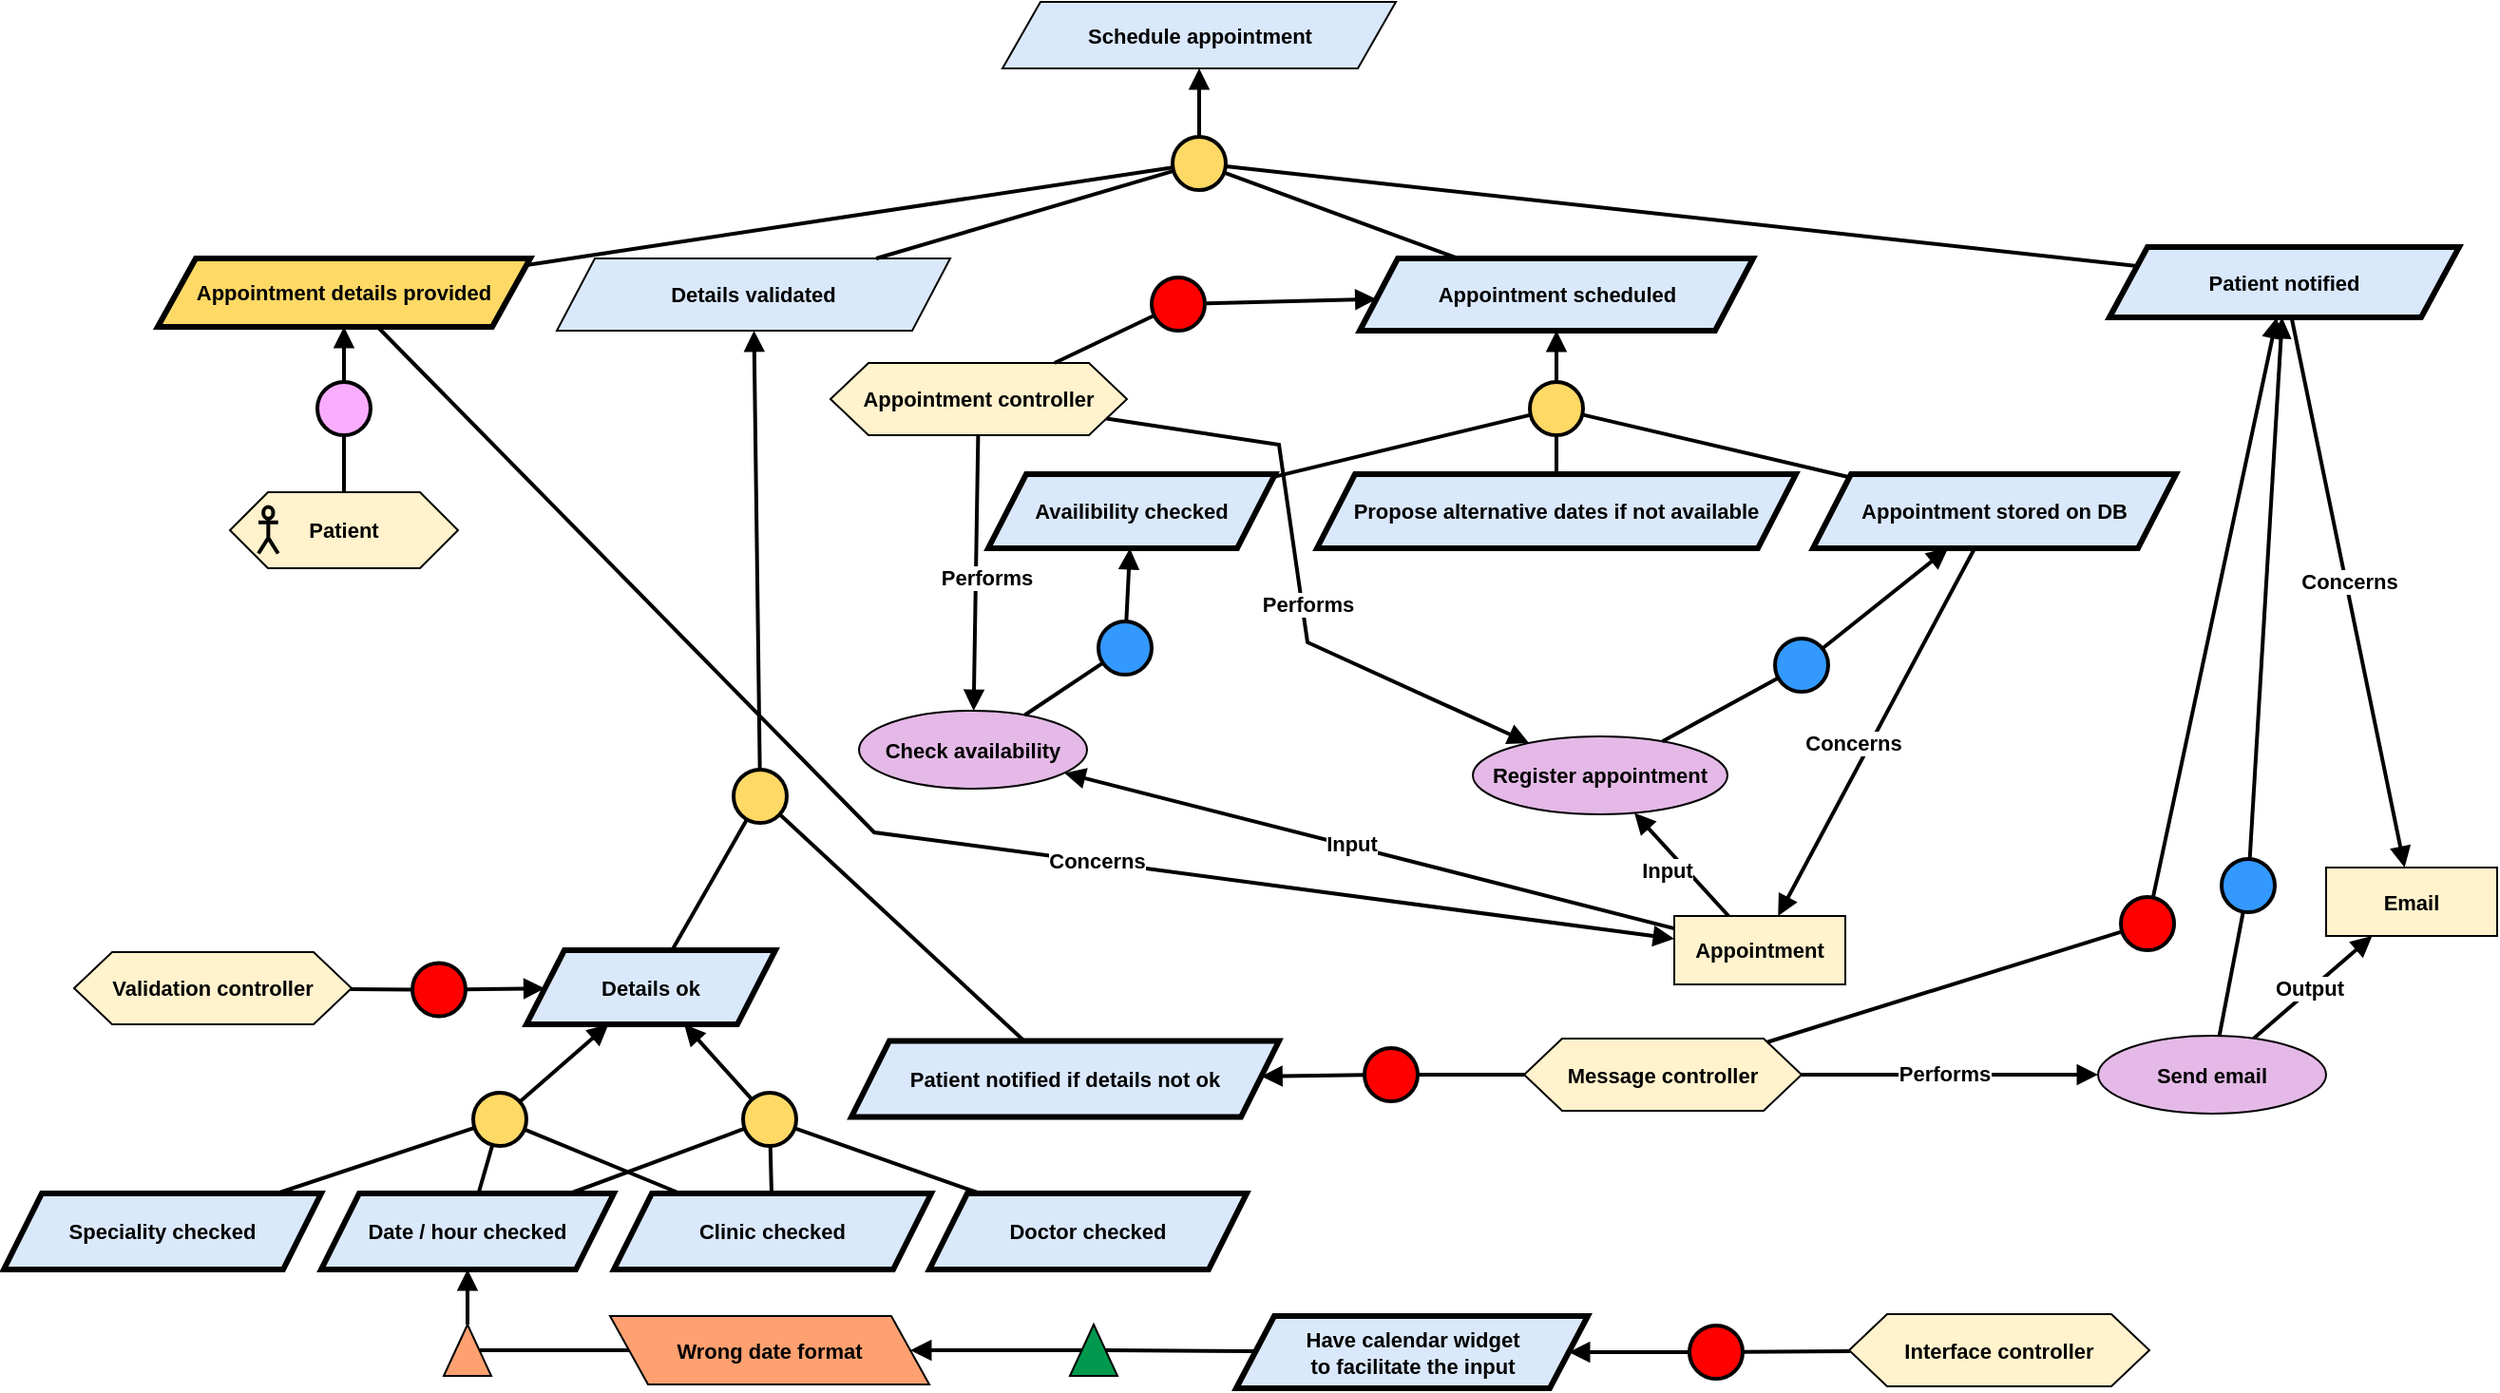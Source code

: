 <mxfile version="24.4.4" type="github">
  <diagram name="Page-1" id="M_wEQLcIumDKBrQ4-JNB">
    <mxGraphModel dx="5843" dy="-326" grid="0" gridSize="10" guides="1" tooltips="1" connect="1" arrows="1" fold="1" page="0" pageScale="1" pageWidth="827" pageHeight="1169" math="0" shadow="0">
      <root>
        <mxCell id="0" />
        <mxCell id="1" parent="0" />
        <mxCell id="sHgMJsrywVrZmcVVEgwD-94" value="Wrong date format" style="shape=parallelogram;perimeter=parallelogramPerimeter;whiteSpace=wrap;html=1;fixedSize=1;fillColor=#FFA070;fontStyle=1;fontFamily=Helvetica;fontSize=11;fontColor=default;labelBackgroundColor=none;flipH=1;flipV=0;" parent="1" vertex="1">
          <mxGeometry x="-3367" y="1936.5" width="168" height="36" as="geometry" />
        </mxCell>
        <mxCell id="sHgMJsrywVrZmcVVEgwD-101" value="&lt;b&gt;Have calendar widget&lt;br&gt;to facilitate the input&lt;/b&gt;" style="shape=parallelogram;perimeter=parallelogramPerimeter;whiteSpace=wrap;html=1;fixedSize=1;fillColor=#dae8fc;strokeColor=#000000;fontFamily=Helvetica;fontSize=11;fontColor=default;labelBackgroundColor=none;strokeWidth=3;" parent="1" vertex="1">
          <mxGeometry x="-3037.5" y="1936.5" width="185" height="38" as="geometry" />
        </mxCell>
        <mxCell id="sHgMJsrywVrZmcVVEgwD-102" value="&lt;div&gt;&lt;b&gt;Interface controller&lt;/b&gt;&lt;/div&gt;" style="shape=hexagon;perimeter=hexagonPerimeter2;whiteSpace=wrap;html=1;fixedSize=1;fillColor=#FFF2CC;fontFamily=Helvetica;fontSize=11;fontColor=default;labelBackgroundColor=none;" parent="1" vertex="1">
          <mxGeometry x="-2715" y="1935.5" width="158" height="38" as="geometry" />
        </mxCell>
        <mxCell id="sHgMJsrywVrZmcVVEgwD-106" value="" style="ellipse;whiteSpace=wrap;html=1;aspect=fixed;fillColor=#FF0000;strokeWidth=2;" parent="1" vertex="1">
          <mxGeometry x="-2799" y="1941.5" width="28" height="28" as="geometry" />
        </mxCell>
        <mxCell id="sHgMJsrywVrZmcVVEgwD-107" value="" style="endArrow=block;html=1;rounded=0;endFill=1;strokeWidth=2;" parent="1" source="sHgMJsrywVrZmcVVEgwD-106" target="sHgMJsrywVrZmcVVEgwD-101" edge="1">
          <mxGeometry width="50" height="50" relative="1" as="geometry">
            <mxPoint x="-2556.005" y="2307.972" as="sourcePoint" />
            <mxPoint x="-2690" y="2236" as="targetPoint" />
          </mxGeometry>
        </mxCell>
        <mxCell id="sHgMJsrywVrZmcVVEgwD-108" value="" style="endArrow=none;html=1;rounded=0;strokeWidth=2;" parent="1" source="sHgMJsrywVrZmcVVEgwD-102" target="sHgMJsrywVrZmcVVEgwD-106" edge="1">
          <mxGeometry width="50" height="50" relative="1" as="geometry">
            <mxPoint x="-2677" y="2385" as="sourcePoint" />
            <mxPoint x="-2532" y="2306" as="targetPoint" />
          </mxGeometry>
        </mxCell>
        <mxCell id="sHgMJsrywVrZmcVVEgwD-112" value="" style="endArrow=block;html=1;rounded=0;endFill=1;strokeWidth=2;" parent="1" source="sHgMJsrywVrZmcVVEgwD-114" target="sHgMJsrywVrZmcVVEgwD-94" edge="1">
          <mxGeometry width="50" height="50" relative="1" as="geometry">
            <mxPoint x="-3065.5" y="2108" as="sourcePoint" />
            <mxPoint x="-3093" y="2053" as="targetPoint" />
          </mxGeometry>
        </mxCell>
        <mxCell id="sHgMJsrywVrZmcVVEgwD-113" value="" style="endArrow=none;html=1;rounded=0;strokeWidth=2;" parent="1" source="sHgMJsrywVrZmcVVEgwD-101" target="sHgMJsrywVrZmcVVEgwD-114" edge="1">
          <mxGeometry width="50" height="50" relative="1" as="geometry">
            <mxPoint x="-3276" y="2160" as="sourcePoint" />
            <mxPoint x="-3163.256" y="2134.998" as="targetPoint" />
          </mxGeometry>
        </mxCell>
        <mxCell id="sHgMJsrywVrZmcVVEgwD-114" value="" style="triangle;whiteSpace=wrap;html=1;rotation=-90;fillColor=#00994D;" parent="1" vertex="1">
          <mxGeometry x="-3126" y="1942" width="27" height="25" as="geometry" />
        </mxCell>
        <mxCell id="sHgMJsrywVrZmcVVEgwD-127" value="&lt;b&gt;Schedule appointment&lt;/b&gt;" style="shape=parallelogram;perimeter=parallelogramPerimeter;whiteSpace=wrap;html=1;fixedSize=1;fillColor=#dae8fc;strokeColor=#000000;fontFamily=Helvetica;fontSize=11;fontColor=default;labelBackgroundColor=none;" parent="1" vertex="1">
          <mxGeometry x="-3160.5" y="1245" width="207" height="35" as="geometry" />
        </mxCell>
        <mxCell id="sHgMJsrywVrZmcVVEgwD-128" value="" style="ellipse;whiteSpace=wrap;html=1;aspect=fixed;fillColor=#FFD966;strokeWidth=2;" parent="1" vertex="1">
          <mxGeometry x="-3071" y="1316" width="28" height="28" as="geometry" />
        </mxCell>
        <mxCell id="sHgMJsrywVrZmcVVEgwD-129" value="" style="endArrow=block;html=1;rounded=0;endFill=1;strokeWidth=2;" parent="1" source="sHgMJsrywVrZmcVVEgwD-128" target="sHgMJsrywVrZmcVVEgwD-127" edge="1">
          <mxGeometry width="50" height="50" relative="1" as="geometry">
            <mxPoint x="-3033.505" y="1424.972" as="sourcePoint" />
            <mxPoint x="-3037.5" y="1380" as="targetPoint" />
          </mxGeometry>
        </mxCell>
        <mxCell id="sHgMJsrywVrZmcVVEgwD-130" value="" style="endArrow=none;html=1;rounded=0;strokeWidth=2;" parent="1" source="sHgMJsrywVrZmcVVEgwD-131" target="sHgMJsrywVrZmcVVEgwD-128" edge="1">
          <mxGeometry width="50" height="50" relative="1" as="geometry">
            <mxPoint x="-3372" y="1420" as="sourcePoint" />
            <mxPoint x="-3253" y="1429" as="targetPoint" />
          </mxGeometry>
        </mxCell>
        <mxCell id="sHgMJsrywVrZmcVVEgwD-131" value="&lt;b&gt;Appointment details provided&lt;/b&gt;" style="shape=parallelogram;perimeter=parallelogramPerimeter;whiteSpace=wrap;html=1;fixedSize=1;fillColor=#FFD966;strokeColor=#000000;strokeWidth=3;fontFamily=Helvetica;fontSize=11;fontColor=default;labelBackgroundColor=none;" parent="1" vertex="1">
          <mxGeometry x="-3605" y="1380" width="196" height="36" as="geometry" />
        </mxCell>
        <mxCell id="sHgMJsrywVrZmcVVEgwD-132" value="&lt;b&gt;Details validated&lt;/b&gt;" style="shape=parallelogram;perimeter=parallelogramPerimeter;whiteSpace=wrap;html=1;fixedSize=1;fillColor=#dae8fc;strokeColor=#000000;fontFamily=Helvetica;fontSize=11;fontColor=default;labelBackgroundColor=none;" parent="1" vertex="1">
          <mxGeometry x="-3395" y="1380" width="207" height="38" as="geometry" />
        </mxCell>
        <mxCell id="sHgMJsrywVrZmcVVEgwD-133" value="" style="ellipse;whiteSpace=wrap;html=1;aspect=fixed;fillColor=#FAADFF;strokeWidth=2;fontFamily=Helvetica;fontSize=11;fontColor=default;labelBackgroundColor=default;" parent="1" vertex="1">
          <mxGeometry x="-3521" y="1445" width="28" height="28" as="geometry" />
        </mxCell>
        <mxCell id="sHgMJsrywVrZmcVVEgwD-134" value="" style="endArrow=block;html=1;rounded=0;endFill=1;strokeWidth=2;strokeColor=default;align=center;verticalAlign=middle;fontFamily=Helvetica;fontSize=11;fontColor=default;labelBackgroundColor=default;" parent="1" source="sHgMJsrywVrZmcVVEgwD-133" target="sHgMJsrywVrZmcVVEgwD-131" edge="1">
          <mxGeometry width="50" height="50" relative="1" as="geometry">
            <mxPoint x="-3520.005" y="1673.972" as="sourcePoint" />
            <mxPoint x="-3524" y="1629" as="targetPoint" />
          </mxGeometry>
        </mxCell>
        <mxCell id="sHgMJsrywVrZmcVVEgwD-135" value="" style="endArrow=none;html=1;rounded=0;strokeWidth=2;strokeColor=default;align=center;verticalAlign=middle;fontFamily=Helvetica;fontSize=11;fontColor=default;labelBackgroundColor=default;" parent="1" source="sHgMJsrywVrZmcVVEgwD-137" target="sHgMJsrywVrZmcVVEgwD-133" edge="1">
          <mxGeometry width="50" height="50" relative="1" as="geometry">
            <mxPoint x="-3521" y="1736" as="sourcePoint" />
            <mxPoint x="-3496" y="1672" as="targetPoint" />
          </mxGeometry>
        </mxCell>
        <mxCell id="sHgMJsrywVrZmcVVEgwD-136" value="" style="group" parent="1" vertex="1" connectable="0">
          <mxGeometry x="-3567" y="1503" width="120" height="40" as="geometry" />
        </mxCell>
        <mxCell id="sHgMJsrywVrZmcVVEgwD-137" value="&lt;div&gt;&lt;b&gt;Patient&lt;/b&gt;&lt;/div&gt;" style="shape=hexagon;perimeter=hexagonPerimeter2;whiteSpace=wrap;html=1;fixedSize=1;fillColor=#FFF2CC;fontFamily=Helvetica;fontSize=11;fontColor=default;labelBackgroundColor=none;" parent="sHgMJsrywVrZmcVVEgwD-136" vertex="1">
          <mxGeometry width="120" height="40" as="geometry" />
        </mxCell>
        <mxCell id="sHgMJsrywVrZmcVVEgwD-138" value="" style="shape=umlActor;verticalLabelPosition=bottom;verticalAlign=top;html=1;outlineConnect=0;fillColor=none;strokeWidth=2;fontFamily=Helvetica;fontSize=11;fontColor=default;labelBackgroundColor=default;" parent="sHgMJsrywVrZmcVVEgwD-136" vertex="1">
          <mxGeometry x="14.983" y="7.75" width="10.373" height="24.5" as="geometry" />
        </mxCell>
        <mxCell id="sHgMJsrywVrZmcVVEgwD-139" value="&lt;b&gt;Details ok&lt;/b&gt;" style="shape=parallelogram;perimeter=parallelogramPerimeter;whiteSpace=wrap;html=1;fixedSize=1;fillColor=#dae8fc;strokeColor=#000000;strokeWidth=3;fontFamily=Helvetica;fontSize=11;fontColor=default;labelBackgroundColor=none;" parent="1" vertex="1">
          <mxGeometry x="-3411" y="1744" width="131" height="39" as="geometry" />
        </mxCell>
        <mxCell id="sHgMJsrywVrZmcVVEgwD-140" value="&lt;div&gt;&lt;b&gt;Validation controller&lt;/b&gt;&lt;/div&gt;" style="shape=hexagon;perimeter=hexagonPerimeter2;whiteSpace=wrap;html=1;fixedSize=1;fillColor=#FFF2CC;fontFamily=Helvetica;fontSize=11;fontColor=default;labelBackgroundColor=none;" parent="1" vertex="1">
          <mxGeometry x="-3649" y="1745" width="146" height="38" as="geometry" />
        </mxCell>
        <mxCell id="sHgMJsrywVrZmcVVEgwD-141" value="" style="ellipse;whiteSpace=wrap;html=1;aspect=fixed;fillColor=#FF0000;strokeWidth=2;" parent="1" vertex="1">
          <mxGeometry x="-3471" y="1750.75" width="28" height="28" as="geometry" />
        </mxCell>
        <mxCell id="sHgMJsrywVrZmcVVEgwD-142" value="" style="endArrow=block;html=1;rounded=0;endFill=1;strokeWidth=2;" parent="1" source="sHgMJsrywVrZmcVVEgwD-141" target="sHgMJsrywVrZmcVVEgwD-139" edge="1">
          <mxGeometry width="50" height="50" relative="1" as="geometry">
            <mxPoint x="-3441.005" y="1757.972" as="sourcePoint" />
            <mxPoint x="-3445" y="1713" as="targetPoint" />
          </mxGeometry>
        </mxCell>
        <mxCell id="sHgMJsrywVrZmcVVEgwD-143" value="" style="endArrow=none;html=1;rounded=0;strokeWidth=2;" parent="1" source="sHgMJsrywVrZmcVVEgwD-140" target="sHgMJsrywVrZmcVVEgwD-141" edge="1">
          <mxGeometry width="50" height="50" relative="1" as="geometry">
            <mxPoint x="-3442" y="1820" as="sourcePoint" />
            <mxPoint x="-3417" y="1756" as="targetPoint" />
          </mxGeometry>
        </mxCell>
        <mxCell id="sHgMJsrywVrZmcVVEgwD-144" value="&lt;b&gt;Patient notified if details not ok&lt;/b&gt;" style="shape=parallelogram;perimeter=parallelogramPerimeter;whiteSpace=wrap;html=1;fixedSize=1;fillColor=#dae8fc;strokeColor=#000000;strokeWidth=3;fontFamily=Helvetica;fontSize=11;fontColor=default;labelBackgroundColor=none;" parent="1" vertex="1">
          <mxGeometry x="-3240" y="1791.75" width="225" height="40" as="geometry" />
        </mxCell>
        <mxCell id="sHgMJsrywVrZmcVVEgwD-145" value="" style="ellipse;whiteSpace=wrap;html=1;aspect=fixed;fillColor=#FFD966;strokeWidth=2;" parent="1" vertex="1">
          <mxGeometry x="-3302" y="1649" width="28" height="28" as="geometry" />
        </mxCell>
        <mxCell id="sHgMJsrywVrZmcVVEgwD-146" value="" style="endArrow=block;html=1;rounded=0;endFill=1;strokeWidth=2;" parent="1" source="sHgMJsrywVrZmcVVEgwD-145" target="sHgMJsrywVrZmcVVEgwD-132" edge="1">
          <mxGeometry width="50" height="50" relative="1" as="geometry">
            <mxPoint x="-3291.005" y="1774.972" as="sourcePoint" />
            <mxPoint x="-3295" y="1730" as="targetPoint" />
          </mxGeometry>
        </mxCell>
        <mxCell id="sHgMJsrywVrZmcVVEgwD-147" value="" style="endArrow=none;html=1;rounded=0;strokeWidth=2;" parent="1" source="sHgMJsrywVrZmcVVEgwD-144" target="sHgMJsrywVrZmcVVEgwD-145" edge="1">
          <mxGeometry width="50" height="50" relative="1" as="geometry">
            <mxPoint x="-3292" y="1837" as="sourcePoint" />
            <mxPoint x="-3267" y="1773" as="targetPoint" />
          </mxGeometry>
        </mxCell>
        <mxCell id="sHgMJsrywVrZmcVVEgwD-148" value="" style="endArrow=none;html=1;rounded=0;strokeWidth=2;" parent="1" source="sHgMJsrywVrZmcVVEgwD-139" target="sHgMJsrywVrZmcVVEgwD-145" edge="1">
          <mxGeometry width="50" height="50" relative="1" as="geometry">
            <mxPoint x="-3154" y="1836" as="sourcePoint" />
            <mxPoint x="-3246" y="1780" as="targetPoint" />
          </mxGeometry>
        </mxCell>
        <mxCell id="sHgMJsrywVrZmcVVEgwD-149" value="&lt;b&gt;Date / hour checked&lt;/b&gt;" style="shape=parallelogram;perimeter=parallelogramPerimeter;whiteSpace=wrap;html=1;fixedSize=1;fillColor=#dae8fc;strokeColor=#000000;fontFamily=Helvetica;fontSize=11;fontColor=default;labelBackgroundColor=none;strokeWidth=3;" parent="1" vertex="1">
          <mxGeometry x="-3519" y="1872" width="154" height="40" as="geometry" />
        </mxCell>
        <mxCell id="sHgMJsrywVrZmcVVEgwD-150" value="&lt;b&gt;Speciality checked&lt;/b&gt;" style="shape=parallelogram;perimeter=parallelogramPerimeter;whiteSpace=wrap;html=1;fixedSize=1;fillColor=#dae8fc;strokeColor=#000000;fontFamily=Helvetica;fontSize=11;fontColor=default;labelBackgroundColor=none;strokeWidth=3;" parent="1" vertex="1">
          <mxGeometry x="-3686" y="1872" width="167" height="40" as="geometry" />
        </mxCell>
        <mxCell id="sHgMJsrywVrZmcVVEgwD-151" value="&lt;b&gt;Doctor checked&lt;/b&gt;" style="shape=parallelogram;perimeter=parallelogramPerimeter;whiteSpace=wrap;html=1;fixedSize=1;fillColor=#dae8fc;strokeColor=#000000;fontFamily=Helvetica;fontSize=11;fontColor=default;labelBackgroundColor=none;strokeWidth=3;" parent="1" vertex="1">
          <mxGeometry x="-3199" y="1872" width="167" height="40" as="geometry" />
        </mxCell>
        <mxCell id="sHgMJsrywVrZmcVVEgwD-152" value="" style="ellipse;whiteSpace=wrap;html=1;aspect=fixed;fillColor=#FFD966;strokeWidth=2;" parent="1" vertex="1">
          <mxGeometry x="-3439" y="1819" width="28" height="28" as="geometry" />
        </mxCell>
        <mxCell id="sHgMJsrywVrZmcVVEgwD-153" value="" style="endArrow=none;html=1;rounded=0;strokeWidth=2;" parent="1" source="sHgMJsrywVrZmcVVEgwD-149" target="sHgMJsrywVrZmcVVEgwD-152" edge="1">
          <mxGeometry width="50" height="50" relative="1" as="geometry">
            <mxPoint x="-3556" y="2002" as="sourcePoint" />
            <mxPoint x="-3497" y="1961" as="targetPoint" />
          </mxGeometry>
        </mxCell>
        <mxCell id="sHgMJsrywVrZmcVVEgwD-154" value="" style="endArrow=none;html=1;rounded=0;strokeWidth=2;" parent="1" source="sHgMJsrywVrZmcVVEgwD-150" target="sHgMJsrywVrZmcVVEgwD-152" edge="1">
          <mxGeometry width="50" height="50" relative="1" as="geometry">
            <mxPoint x="-3492" y="2036" as="sourcePoint" />
            <mxPoint x="-3458" y="1945" as="targetPoint" />
          </mxGeometry>
        </mxCell>
        <mxCell id="sHgMJsrywVrZmcVVEgwD-155" value="" style="ellipse;whiteSpace=wrap;html=1;aspect=fixed;fillColor=#FFD966;strokeWidth=2;" parent="1" vertex="1">
          <mxGeometry x="-3297" y="1819" width="28" height="28" as="geometry" />
        </mxCell>
        <mxCell id="sHgMJsrywVrZmcVVEgwD-156" value="" style="endArrow=none;html=1;rounded=0;strokeWidth=2;" parent="1" source="sHgMJsrywVrZmcVVEgwD-151" target="sHgMJsrywVrZmcVVEgwD-155" edge="1">
          <mxGeometry width="50" height="50" relative="1" as="geometry">
            <mxPoint x="-3372" y="2032" as="sourcePoint" />
            <mxPoint x="-3444" y="1943" as="targetPoint" />
          </mxGeometry>
        </mxCell>
        <mxCell id="sHgMJsrywVrZmcVVEgwD-157" value="" style="endArrow=none;html=1;rounded=0;strokeWidth=2;" parent="1" source="sHgMJsrywVrZmcVVEgwD-149" target="sHgMJsrywVrZmcVVEgwD-155" edge="1">
          <mxGeometry width="50" height="50" relative="1" as="geometry">
            <mxPoint x="-3396" y="2032" as="sourcePoint" />
            <mxPoint x="-3446" y="1944" as="targetPoint" />
          </mxGeometry>
        </mxCell>
        <mxCell id="sHgMJsrywVrZmcVVEgwD-158" value="" style="endArrow=block;html=1;rounded=0;endFill=1;strokeWidth=2;" parent="1" source="sHgMJsrywVrZmcVVEgwD-155" target="sHgMJsrywVrZmcVVEgwD-139" edge="1">
          <mxGeometry width="50" height="50" relative="1" as="geometry">
            <mxPoint x="-3235" y="1691" as="sourcePoint" />
            <mxPoint x="-3217" y="1557" as="targetPoint" />
          </mxGeometry>
        </mxCell>
        <mxCell id="sHgMJsrywVrZmcVVEgwD-159" value="" style="endArrow=block;html=1;rounded=0;endFill=1;strokeWidth=2;" parent="1" source="sHgMJsrywVrZmcVVEgwD-152" target="sHgMJsrywVrZmcVVEgwD-139" edge="1">
          <mxGeometry width="50" height="50" relative="1" as="geometry">
            <mxPoint x="-3306" y="1928" as="sourcePoint" />
            <mxPoint x="-3332" y="1793" as="targetPoint" />
          </mxGeometry>
        </mxCell>
        <mxCell id="sHgMJsrywVrZmcVVEgwD-160" value="&lt;div&gt;&lt;b&gt;Message controller&lt;/b&gt;&lt;/div&gt;" style="shape=hexagon;perimeter=hexagonPerimeter2;whiteSpace=wrap;html=1;fixedSize=1;fillColor=#FFF2CC;fontFamily=Helvetica;fontSize=11;fontColor=default;labelBackgroundColor=none;" parent="1" vertex="1">
          <mxGeometry x="-2886" y="1790.5" width="146" height="38" as="geometry" />
        </mxCell>
        <mxCell id="sHgMJsrywVrZmcVVEgwD-161" value="" style="ellipse;whiteSpace=wrap;html=1;aspect=fixed;fillColor=#FF0000;strokeWidth=2;" parent="1" vertex="1">
          <mxGeometry x="-2970" y="1795.5" width="28" height="28" as="geometry" />
        </mxCell>
        <mxCell id="sHgMJsrywVrZmcVVEgwD-162" value="" style="endArrow=block;html=1;rounded=0;endFill=1;strokeWidth=2;" parent="1" source="sHgMJsrywVrZmcVVEgwD-161" target="sHgMJsrywVrZmcVVEgwD-144" edge="1">
          <mxGeometry width="50" height="50" relative="1" as="geometry">
            <mxPoint x="-2913.005" y="1819.722" as="sourcePoint" />
            <mxPoint x="-2917" y="1774.75" as="targetPoint" />
          </mxGeometry>
        </mxCell>
        <mxCell id="sHgMJsrywVrZmcVVEgwD-163" value="" style="endArrow=none;html=1;rounded=0;strokeWidth=2;" parent="1" source="sHgMJsrywVrZmcVVEgwD-160" target="sHgMJsrywVrZmcVVEgwD-161" edge="1">
          <mxGeometry width="50" height="50" relative="1" as="geometry">
            <mxPoint x="-2914" y="1881.75" as="sourcePoint" />
            <mxPoint x="-2889" y="1817.75" as="targetPoint" />
          </mxGeometry>
        </mxCell>
        <mxCell id="sHgMJsrywVrZmcVVEgwD-164" value="" style="endArrow=none;html=1;rounded=0;strokeWidth=2;" parent="1" source="sHgMJsrywVrZmcVVEgwD-132" target="sHgMJsrywVrZmcVVEgwD-128" edge="1">
          <mxGeometry width="50" height="50" relative="1" as="geometry">
            <mxPoint x="-3439" y="1452" as="sourcePoint" />
            <mxPoint x="-3302" y="1366" as="targetPoint" />
          </mxGeometry>
        </mxCell>
        <mxCell id="sHgMJsrywVrZmcVVEgwD-165" value="&lt;b&gt;Appointment scheduled&lt;/b&gt;" style="shape=parallelogram;perimeter=parallelogramPerimeter;whiteSpace=wrap;html=1;fixedSize=1;fillColor=#dae8fc;strokeColor=#000000;fontFamily=Helvetica;fontSize=11;fontColor=default;labelBackgroundColor=none;strokeWidth=3;" parent="1" vertex="1">
          <mxGeometry x="-2972.5" y="1380" width="207" height="38" as="geometry" />
        </mxCell>
        <mxCell id="sHgMJsrywVrZmcVVEgwD-166" value="&lt;b&gt;Availibility checked&lt;/b&gt;" style="shape=parallelogram;perimeter=parallelogramPerimeter;whiteSpace=wrap;html=1;fixedSize=1;fillColor=#dae8fc;strokeColor=#000000;strokeWidth=3;fontFamily=Helvetica;fontSize=11;fontColor=default;labelBackgroundColor=none;" parent="1" vertex="1">
          <mxGeometry x="-3168" y="1493.5" width="151" height="39" as="geometry" />
        </mxCell>
        <mxCell id="sHgMJsrywVrZmcVVEgwD-167" value="" style="ellipse;whiteSpace=wrap;html=1;aspect=fixed;fillColor=#FFD966;strokeWidth=2;" parent="1" vertex="1">
          <mxGeometry x="-2883" y="1445" width="28" height="28" as="geometry" />
        </mxCell>
        <mxCell id="sHgMJsrywVrZmcVVEgwD-168" value="" style="endArrow=block;html=1;rounded=0;endFill=1;strokeWidth=2;" parent="1" source="sHgMJsrywVrZmcVVEgwD-167" target="sHgMJsrywVrZmcVVEgwD-165" edge="1">
          <mxGeometry width="50" height="50" relative="1" as="geometry">
            <mxPoint x="-2715.505" y="1804.972" as="sourcePoint" />
            <mxPoint x="-2673.5" y="1645" as="targetPoint" />
          </mxGeometry>
        </mxCell>
        <mxCell id="sHgMJsrywVrZmcVVEgwD-169" value="" style="endArrow=none;html=1;rounded=0;strokeWidth=2;" parent="1" source="sHgMJsrywVrZmcVVEgwD-166" target="sHgMJsrywVrZmcVVEgwD-167" edge="1">
          <mxGeometry width="50" height="50" relative="1" as="geometry">
            <mxPoint x="-3283" y="1741" as="sourcePoint" />
            <mxPoint x="-3422" y="1678" as="targetPoint" />
          </mxGeometry>
        </mxCell>
        <mxCell id="sHgMJsrywVrZmcVVEgwD-170" value="&lt;div&gt;&lt;b&gt;Appointment controller&lt;/b&gt;&lt;/div&gt;" style="shape=hexagon;perimeter=hexagonPerimeter2;whiteSpace=wrap;html=1;fixedSize=1;fillColor=#FFF2CC;fontFamily=Helvetica;fontSize=11;fontColor=default;labelBackgroundColor=none;" parent="1" vertex="1">
          <mxGeometry x="-3251" y="1435" width="156" height="38" as="geometry" />
        </mxCell>
        <mxCell id="sHgMJsrywVrZmcVVEgwD-174" value="&lt;b&gt;Appointment stored on DB&lt;/b&gt;" style="shape=parallelogram;perimeter=parallelogramPerimeter;whiteSpace=wrap;html=1;fixedSize=1;fillColor=#dae8fc;strokeColor=#000000;strokeWidth=3;fontFamily=Helvetica;fontSize=11;fontColor=default;labelBackgroundColor=none;" parent="1" vertex="1">
          <mxGeometry x="-2734" y="1493.5" width="191" height="39" as="geometry" />
        </mxCell>
        <mxCell id="sHgMJsrywVrZmcVVEgwD-179" value="" style="endArrow=none;html=1;rounded=0;strokeWidth=2;" parent="1" source="sHgMJsrywVrZmcVVEgwD-174" target="sHgMJsrywVrZmcVVEgwD-167" edge="1">
          <mxGeometry width="50" height="50" relative="1" as="geometry">
            <mxPoint x="-2976" y="1669" as="sourcePoint" />
            <mxPoint x="-2974" y="1612" as="targetPoint" />
          </mxGeometry>
        </mxCell>
        <mxCell id="sHgMJsrywVrZmcVVEgwD-180" value="&lt;b&gt;Patient notified&lt;/b&gt;" style="shape=parallelogram;perimeter=parallelogramPerimeter;whiteSpace=wrap;html=1;fixedSize=1;fillColor=#dae8fc;strokeColor=#000000;strokeWidth=3;fontFamily=Helvetica;fontSize=11;fontColor=default;labelBackgroundColor=none;" parent="1" vertex="1">
          <mxGeometry x="-2578" y="1374" width="184" height="37" as="geometry" />
        </mxCell>
        <mxCell id="sHgMJsrywVrZmcVVEgwD-181" value="" style="endArrow=none;html=1;rounded=0;strokeWidth=2;" parent="1" source="sHgMJsrywVrZmcVVEgwD-165" target="sHgMJsrywVrZmcVVEgwD-128" edge="1">
          <mxGeometry width="50" height="50" relative="1" as="geometry">
            <mxPoint x="-3260" y="1451" as="sourcePoint" />
            <mxPoint x="-3286" y="1372" as="targetPoint" />
          </mxGeometry>
        </mxCell>
        <mxCell id="sHgMJsrywVrZmcVVEgwD-182" value="" style="endArrow=none;html=1;rounded=0;strokeWidth=2;" parent="1" source="sHgMJsrywVrZmcVVEgwD-180" target="sHgMJsrywVrZmcVVEgwD-128" edge="1">
          <mxGeometry width="50" height="50" relative="1" as="geometry">
            <mxPoint x="-3077" y="1451" as="sourcePoint" />
            <mxPoint x="-3278" y="1365" as="targetPoint" />
          </mxGeometry>
        </mxCell>
        <mxCell id="sHgMJsrywVrZmcVVEgwD-183" value="&lt;b&gt;Propose alternative dates if not available&lt;/b&gt;" style="shape=parallelogram;perimeter=parallelogramPerimeter;whiteSpace=wrap;html=1;fixedSize=1;fillColor=#dae8fc;strokeColor=#000000;strokeWidth=3;fontFamily=Helvetica;fontSize=11;fontColor=default;labelBackgroundColor=none;" parent="1" vertex="1">
          <mxGeometry x="-2995" y="1493.5" width="252" height="39" as="geometry" />
        </mxCell>
        <mxCell id="sHgMJsrywVrZmcVVEgwD-184" value="" style="endArrow=none;html=1;rounded=0;strokeWidth=2;" parent="1" source="sHgMJsrywVrZmcVVEgwD-183" target="sHgMJsrywVrZmcVVEgwD-167" edge="1">
          <mxGeometry width="50" height="50" relative="1" as="geometry">
            <mxPoint x="-2983" y="1679" as="sourcePoint" />
            <mxPoint x="-2859" y="1617" as="targetPoint" />
          </mxGeometry>
        </mxCell>
        <mxCell id="sHgMJsrywVrZmcVVEgwD-185" value="" style="ellipse;whiteSpace=wrap;html=1;aspect=fixed;fillColor=#FF0000;strokeWidth=2;" parent="1" vertex="1">
          <mxGeometry x="-2572" y="1716" width="28" height="28" as="geometry" />
        </mxCell>
        <mxCell id="sHgMJsrywVrZmcVVEgwD-186" value="" style="endArrow=block;html=1;rounded=0;endFill=1;strokeWidth=2;" parent="1" source="sHgMJsrywVrZmcVVEgwD-185" target="sHgMJsrywVrZmcVVEgwD-180" edge="1">
          <mxGeometry width="50" height="50" relative="1" as="geometry">
            <mxPoint x="-3110.005" y="1852.972" as="sourcePoint" />
            <mxPoint x="-3234" y="1887" as="targetPoint" />
          </mxGeometry>
        </mxCell>
        <mxCell id="sHgMJsrywVrZmcVVEgwD-187" value="" style="endArrow=none;html=1;rounded=0;strokeWidth=2;" parent="1" source="sHgMJsrywVrZmcVVEgwD-160" target="sHgMJsrywVrZmcVVEgwD-185" edge="1">
          <mxGeometry width="50" height="50" relative="1" as="geometry">
            <mxPoint x="-3011" y="1990" as="sourcePoint" />
            <mxPoint x="-2906" y="1846" as="targetPoint" />
          </mxGeometry>
        </mxCell>
        <mxCell id="sHgMJsrywVrZmcVVEgwD-188" value="" style="ellipse;whiteSpace=wrap;html=1;aspect=fixed;fillColor=#FF0000;strokeWidth=2;" parent="1" vertex="1">
          <mxGeometry x="-3082" y="1390" width="28" height="28" as="geometry" />
        </mxCell>
        <mxCell id="sHgMJsrywVrZmcVVEgwD-189" value="" style="endArrow=block;html=1;rounded=0;endFill=1;strokeWidth=2;" parent="1" source="sHgMJsrywVrZmcVVEgwD-188" target="sHgMJsrywVrZmcVVEgwD-165" edge="1">
          <mxGeometry width="50" height="50" relative="1" as="geometry">
            <mxPoint x="-2519.005" y="1935.972" as="sourcePoint" />
            <mxPoint x="-2658.5" y="1820" as="targetPoint" />
          </mxGeometry>
        </mxCell>
        <mxCell id="sHgMJsrywVrZmcVVEgwD-190" value="" style="endArrow=none;html=1;rounded=0;strokeWidth=2;" parent="1" source="sHgMJsrywVrZmcVVEgwD-170" target="sHgMJsrywVrZmcVVEgwD-188" edge="1">
          <mxGeometry width="50" height="50" relative="1" as="geometry">
            <mxPoint x="-2658.5" y="1932" as="sourcePoint" />
            <mxPoint x="-2495" y="1934" as="targetPoint" />
          </mxGeometry>
        </mxCell>
        <mxCell id="sHgMJsrywVrZmcVVEgwD-191" value="&lt;b&gt;Check availability&lt;/b&gt;" style="ellipse;whiteSpace=wrap;html=1;fillColor=#E4B9E7;strokeColor=#000000;fontFamily=Helvetica;fontSize=11;fontColor=default;labelBackgroundColor=none;" parent="1" vertex="1">
          <mxGeometry x="-3236" y="1618" width="120" height="41" as="geometry" />
        </mxCell>
        <mxCell id="sHgMJsrywVrZmcVVEgwD-192" value="" style="endArrow=block;html=1;rounded=0;endFill=1;strokeWidth=2;" parent="1" source="sHgMJsrywVrZmcVVEgwD-170" target="sHgMJsrywVrZmcVVEgwD-191" edge="1">
          <mxGeometry width="50" height="50" relative="1" as="geometry">
            <mxPoint x="-2651" y="2038" as="sourcePoint" />
            <mxPoint x="-2639" y="1819" as="targetPoint" />
          </mxGeometry>
        </mxCell>
        <mxCell id="sHgMJsrywVrZmcVVEgwD-193" value="&lt;b&gt;Performs&lt;/b&gt;" style="edgeLabel;html=1;align=center;verticalAlign=middle;resizable=0;points=[];" parent="sHgMJsrywVrZmcVVEgwD-192" vertex="1" connectable="0">
          <mxGeometry x="0.112" y="-1" relative="1" as="geometry">
            <mxPoint x="6" y="-6" as="offset" />
          </mxGeometry>
        </mxCell>
        <mxCell id="sHgMJsrywVrZmcVVEgwD-194" value="&lt;b&gt;Appointment&lt;/b&gt;" style="rounded=0;whiteSpace=wrap;html=1;fillColor=#FFF2CC;fontFamily=Helvetica;fontSize=11;fontColor=default;labelBackgroundColor=none;" parent="1" vertex="1">
          <mxGeometry x="-2807" y="1726" width="90" height="36" as="geometry" />
        </mxCell>
        <mxCell id="sHgMJsrywVrZmcVVEgwD-195" value="" style="endArrow=block;html=1;rounded=0;endFill=1;strokeWidth=2;" parent="1" source="sHgMJsrywVrZmcVVEgwD-194" target="sHgMJsrywVrZmcVVEgwD-191" edge="1">
          <mxGeometry width="50" height="50" relative="1" as="geometry">
            <mxPoint x="-2658" y="1990" as="sourcePoint" />
            <mxPoint x="-2658" y="2090" as="targetPoint" />
            <Array as="points" />
          </mxGeometry>
        </mxCell>
        <mxCell id="sHgMJsrywVrZmcVVEgwD-196" value="&lt;b&gt;Input&lt;/b&gt;" style="edgeLabel;html=1;align=center;verticalAlign=middle;resizable=0;points=[];" parent="sHgMJsrywVrZmcVVEgwD-195" vertex="1" connectable="0">
          <mxGeometry x="0.112" y="-1" relative="1" as="geometry">
            <mxPoint x="8" y="2" as="offset" />
          </mxGeometry>
        </mxCell>
        <mxCell id="sHgMJsrywVrZmcVVEgwD-197" value="" style="endArrow=block;html=1;rounded=0;endFill=1;strokeWidth=2;" parent="1" source="sHgMJsrywVrZmcVVEgwD-131" target="sHgMJsrywVrZmcVVEgwD-194" edge="1">
          <mxGeometry width="50" height="50" relative="1" as="geometry">
            <mxPoint x="-2990" y="1740" as="sourcePoint" />
            <mxPoint x="-2761" y="2070" as="targetPoint" />
            <Array as="points">
              <mxPoint x="-3228" y="1682" />
            </Array>
          </mxGeometry>
        </mxCell>
        <mxCell id="sHgMJsrywVrZmcVVEgwD-198" value="&lt;b&gt;Concerns&lt;/b&gt;" style="edgeLabel;html=1;align=center;verticalAlign=middle;resizable=0;points=[];" parent="sHgMJsrywVrZmcVVEgwD-197" vertex="1" connectable="0">
          <mxGeometry x="0.112" y="-1" relative="1" as="geometry">
            <mxPoint x="47" y="4" as="offset" />
          </mxGeometry>
        </mxCell>
        <mxCell id="sHgMJsrywVrZmcVVEgwD-199" value="" style="ellipse;whiteSpace=wrap;html=1;aspect=fixed;fillColor=#3399FF;strokeWidth=2;" parent="1" vertex="1">
          <mxGeometry x="-3110" y="1571" width="28" height="28" as="geometry" />
        </mxCell>
        <mxCell id="sHgMJsrywVrZmcVVEgwD-200" value="" style="endArrow=block;html=1;rounded=0;endFill=1;strokeWidth=2;" parent="1" source="sHgMJsrywVrZmcVVEgwD-199" target="sHgMJsrywVrZmcVVEgwD-166" edge="1">
          <mxGeometry width="50" height="50" relative="1" as="geometry">
            <mxPoint x="-2654.005" y="2056.972" as="sourcePoint" />
            <mxPoint x="-2658" y="2012" as="targetPoint" />
          </mxGeometry>
        </mxCell>
        <mxCell id="sHgMJsrywVrZmcVVEgwD-201" value="" style="endArrow=none;html=1;rounded=0;strokeWidth=2;" parent="1" source="sHgMJsrywVrZmcVVEgwD-191" target="sHgMJsrywVrZmcVVEgwD-199" edge="1">
          <mxGeometry width="50" height="50" relative="1" as="geometry">
            <mxPoint x="-2666" y="2119" as="sourcePoint" />
            <mxPoint x="-2641" y="2055" as="targetPoint" />
          </mxGeometry>
        </mxCell>
        <mxCell id="sHgMJsrywVrZmcVVEgwD-202" value="&lt;b&gt;Email&lt;/b&gt;" style="rounded=0;whiteSpace=wrap;html=1;fillColor=#FFF2CC;fontFamily=Helvetica;fontSize=11;fontColor=default;labelBackgroundColor=none;" parent="1" vertex="1">
          <mxGeometry x="-2464" y="1700.5" width="90" height="36" as="geometry" />
        </mxCell>
        <mxCell id="sHgMJsrywVrZmcVVEgwD-203" value="" style="endArrow=block;html=1;rounded=0;endFill=1;strokeWidth=2;" parent="1" source="sHgMJsrywVrZmcVVEgwD-180" target="sHgMJsrywVrZmcVVEgwD-202" edge="1">
          <mxGeometry width="50" height="50" relative="1" as="geometry">
            <mxPoint x="-2337.654" y="1831" as="sourcePoint" />
            <mxPoint x="-2302" y="1841" as="targetPoint" />
          </mxGeometry>
        </mxCell>
        <mxCell id="sHgMJsrywVrZmcVVEgwD-204" value="&lt;b&gt;Concerns&lt;/b&gt;" style="edgeLabel;html=1;align=center;verticalAlign=middle;resizable=0;points=[];" parent="sHgMJsrywVrZmcVVEgwD-203" vertex="1" connectable="0">
          <mxGeometry x="-0.044" y="1" relative="1" as="geometry">
            <mxPoint as="offset" />
          </mxGeometry>
        </mxCell>
        <mxCell id="sHgMJsrywVrZmcVVEgwD-205" value="&lt;b&gt;Send email&lt;/b&gt;" style="ellipse;whiteSpace=wrap;html=1;fillColor=#E4B9E7;strokeColor=#000000;fontFamily=Helvetica;fontSize=11;fontColor=default;labelBackgroundColor=none;" parent="1" vertex="1">
          <mxGeometry x="-2584" y="1789" width="120" height="41" as="geometry" />
        </mxCell>
        <mxCell id="sHgMJsrywVrZmcVVEgwD-206" value="" style="endArrow=block;html=1;rounded=0;endFill=1;strokeWidth=2;" parent="1" source="sHgMJsrywVrZmcVVEgwD-205" target="sHgMJsrywVrZmcVVEgwD-202" edge="1">
          <mxGeometry width="50" height="50" relative="1" as="geometry">
            <mxPoint x="-2120.5" y="1875.7" as="sourcePoint" />
            <mxPoint x="-2422.5" y="1958.57" as="targetPoint" />
          </mxGeometry>
        </mxCell>
        <mxCell id="sHgMJsrywVrZmcVVEgwD-207" value="&lt;b&gt;Output&lt;/b&gt;" style="edgeLabel;html=1;align=center;verticalAlign=middle;resizable=0;points=[];" parent="sHgMJsrywVrZmcVVEgwD-206" vertex="1" connectable="0">
          <mxGeometry x="-0.044" y="1" relative="1" as="geometry">
            <mxPoint as="offset" />
          </mxGeometry>
        </mxCell>
        <mxCell id="sHgMJsrywVrZmcVVEgwD-208" value="" style="ellipse;whiteSpace=wrap;html=1;aspect=fixed;fillColor=#3399FF;strokeWidth=2;" parent="1" vertex="1">
          <mxGeometry x="-2519" y="1696" width="28" height="28" as="geometry" />
        </mxCell>
        <mxCell id="sHgMJsrywVrZmcVVEgwD-209" value="" style="endArrow=block;html=1;rounded=0;endFill=1;strokeWidth=2;" parent="1" source="sHgMJsrywVrZmcVVEgwD-208" target="sHgMJsrywVrZmcVVEgwD-180" edge="1">
          <mxGeometry width="50" height="50" relative="1" as="geometry">
            <mxPoint x="-2260.005" y="1694.972" as="sourcePoint" />
            <mxPoint x="-2342.156" y="1831" as="targetPoint" />
          </mxGeometry>
        </mxCell>
        <mxCell id="sHgMJsrywVrZmcVVEgwD-210" value="" style="endArrow=none;html=1;rounded=0;strokeWidth=2;" parent="1" source="sHgMJsrywVrZmcVVEgwD-205" target="sHgMJsrywVrZmcVVEgwD-208" edge="1">
          <mxGeometry width="50" height="50" relative="1" as="geometry">
            <mxPoint x="-2334.5" y="1896.57" as="sourcePoint" />
            <mxPoint x="-2309.5" y="1832.57" as="targetPoint" />
          </mxGeometry>
        </mxCell>
        <mxCell id="sHgMJsrywVrZmcVVEgwD-211" value="" style="endArrow=block;html=1;rounded=0;endFill=1;strokeWidth=2;" parent="1" source="sHgMJsrywVrZmcVVEgwD-160" target="sHgMJsrywVrZmcVVEgwD-205" edge="1">
          <mxGeometry width="50" height="50" relative="1" as="geometry">
            <mxPoint x="-2392.452" y="2101.321" as="sourcePoint" />
            <mxPoint x="-2217.5" y="2264.75" as="targetPoint" />
          </mxGeometry>
        </mxCell>
        <mxCell id="sHgMJsrywVrZmcVVEgwD-212" value="&lt;b&gt;Performs&lt;/b&gt;" style="edgeLabel;html=1;align=center;verticalAlign=middle;resizable=0;points=[];" parent="sHgMJsrywVrZmcVVEgwD-211" vertex="1" connectable="0">
          <mxGeometry x="-0.044" y="1" relative="1" as="geometry">
            <mxPoint as="offset" />
          </mxGeometry>
        </mxCell>
        <mxCell id="sHgMJsrywVrZmcVVEgwD-213" value="&lt;b&gt;Clinic checked&lt;/b&gt;" style="shape=parallelogram;perimeter=parallelogramPerimeter;whiteSpace=wrap;html=1;fixedSize=1;fillColor=#dae8fc;strokeColor=#000000;fontFamily=Helvetica;fontSize=11;fontColor=default;labelBackgroundColor=none;strokeWidth=3;" parent="1" vertex="1">
          <mxGeometry x="-3365" y="1872" width="167" height="40" as="geometry" />
        </mxCell>
        <mxCell id="sHgMJsrywVrZmcVVEgwD-214" value="" style="endArrow=none;html=1;rounded=0;strokeWidth=2;" parent="1" source="sHgMJsrywVrZmcVVEgwD-213" target="sHgMJsrywVrZmcVVEgwD-155" edge="1">
          <mxGeometry width="50" height="50" relative="1" as="geometry">
            <mxPoint x="-3414" y="1882" as="sourcePoint" />
            <mxPoint x="-3286" y="1847" as="targetPoint" />
          </mxGeometry>
        </mxCell>
        <mxCell id="sHgMJsrywVrZmcVVEgwD-215" value="" style="endArrow=none;html=1;rounded=0;strokeWidth=2;" parent="1" source="sHgMJsrywVrZmcVVEgwD-213" target="sHgMJsrywVrZmcVVEgwD-152" edge="1">
          <mxGeometry width="50" height="50" relative="1" as="geometry">
            <mxPoint x="-3404" y="1892" as="sourcePoint" />
            <mxPoint x="-3276" y="1857" as="targetPoint" />
          </mxGeometry>
        </mxCell>
        <mxCell id="sHgMJsrywVrZmcVVEgwD-218" value="" style="endArrow=block;html=1;rounded=0;endFill=1;strokeWidth=2;" parent="1" source="sHgMJsrywVrZmcVVEgwD-220" target="sHgMJsrywVrZmcVVEgwD-149" edge="1">
          <mxGeometry width="50" height="50" relative="1" as="geometry">
            <mxPoint x="-3598.5" y="1638" as="sourcePoint" />
            <mxPoint x="-3686.5" y="1636" as="targetPoint" />
          </mxGeometry>
        </mxCell>
        <mxCell id="sHgMJsrywVrZmcVVEgwD-219" value="" style="endArrow=none;html=1;rounded=0;strokeWidth=2;" parent="1" source="sHgMJsrywVrZmcVVEgwD-94" target="sHgMJsrywVrZmcVVEgwD-220" edge="1">
          <mxGeometry width="50" height="50" relative="1" as="geometry">
            <mxPoint x="-2888.277" y="2084" as="sourcePoint" />
            <mxPoint x="-2810.256" y="2073.998" as="targetPoint" />
          </mxGeometry>
        </mxCell>
        <mxCell id="sHgMJsrywVrZmcVVEgwD-220" value="" style="triangle;whiteSpace=wrap;html=1;rotation=-90;fillColor=#FFA070;" parent="1" vertex="1">
          <mxGeometry x="-3455.5" y="1942" width="27" height="25" as="geometry" />
        </mxCell>
        <mxCell id="tCCa1rP4hpdUxW4MkGbn-2" value="" style="endArrow=block;html=1;rounded=0;endFill=1;strokeWidth=2;" edge="1" target="sHgMJsrywVrZmcVVEgwD-194" parent="1" source="sHgMJsrywVrZmcVVEgwD-174">
          <mxGeometry width="50" height="50" relative="1" as="geometry">
            <mxPoint x="-2763.8" y="1724" as="sourcePoint" />
            <mxPoint x="-2789.229" y="1750" as="targetPoint" />
          </mxGeometry>
        </mxCell>
        <mxCell id="tCCa1rP4hpdUxW4MkGbn-3" value="&lt;b&gt;Concerns&lt;/b&gt;" style="edgeLabel;html=1;align=center;verticalAlign=middle;resizable=0;points=[];" vertex="1" connectable="0" parent="tCCa1rP4hpdUxW4MkGbn-2">
          <mxGeometry x="0.112" y="-1" relative="1" as="geometry">
            <mxPoint x="-6" y="-5" as="offset" />
          </mxGeometry>
        </mxCell>
        <mxCell id="tCCa1rP4hpdUxW4MkGbn-4" value="&lt;b&gt;Register appointment&lt;/b&gt;" style="ellipse;whiteSpace=wrap;html=1;fillColor=#E4B9E7;strokeColor=#000000;fontFamily=Helvetica;fontSize=11;fontColor=default;labelBackgroundColor=none;" vertex="1" parent="1">
          <mxGeometry x="-2913" y="1631.5" width="134" height="41" as="geometry" />
        </mxCell>
        <mxCell id="tCCa1rP4hpdUxW4MkGbn-5" value="" style="ellipse;whiteSpace=wrap;html=1;aspect=fixed;fillColor=#3399FF;strokeWidth=2;" vertex="1" parent="1">
          <mxGeometry x="-2754" y="1580" width="28" height="28" as="geometry" />
        </mxCell>
        <mxCell id="tCCa1rP4hpdUxW4MkGbn-6" value="" style="endArrow=block;html=1;rounded=0;endFill=1;strokeWidth=2;" edge="1" source="tCCa1rP4hpdUxW4MkGbn-5" parent="1" target="sHgMJsrywVrZmcVVEgwD-174">
          <mxGeometry width="50" height="50" relative="1" as="geometry">
            <mxPoint x="-2545.695" y="2081.472" as="sourcePoint" />
            <mxPoint x="-2948.69" y="1724.5" as="targetPoint" />
          </mxGeometry>
        </mxCell>
        <mxCell id="tCCa1rP4hpdUxW4MkGbn-7" value="" style="endArrow=none;html=1;rounded=0;strokeWidth=2;" edge="1" target="tCCa1rP4hpdUxW4MkGbn-5" parent="1" source="tCCa1rP4hpdUxW4MkGbn-4">
          <mxGeometry width="50" height="50" relative="1" as="geometry">
            <mxPoint x="-3035.69" y="1753.5" as="sourcePoint" />
            <mxPoint x="-2532.69" y="2079.5" as="targetPoint" />
          </mxGeometry>
        </mxCell>
        <mxCell id="tCCa1rP4hpdUxW4MkGbn-9" value="" style="endArrow=block;html=1;rounded=0;endFill=1;strokeWidth=2;" edge="1" parent="1" source="sHgMJsrywVrZmcVVEgwD-194" target="tCCa1rP4hpdUxW4MkGbn-4">
          <mxGeometry width="50" height="50" relative="1" as="geometry">
            <mxPoint x="-2749" y="1986" as="sourcePoint" />
            <mxPoint x="-3063" y="1871" as="targetPoint" />
            <Array as="points" />
          </mxGeometry>
        </mxCell>
        <mxCell id="tCCa1rP4hpdUxW4MkGbn-10" value="&lt;b&gt;Input&lt;/b&gt;" style="edgeLabel;html=1;align=center;verticalAlign=middle;resizable=0;points=[];" vertex="1" connectable="0" parent="tCCa1rP4hpdUxW4MkGbn-9">
          <mxGeometry x="0.112" y="-1" relative="1" as="geometry">
            <mxPoint x="-6" y="7" as="offset" />
          </mxGeometry>
        </mxCell>
        <mxCell id="tCCa1rP4hpdUxW4MkGbn-11" value="" style="endArrow=block;html=1;rounded=0;endFill=1;strokeWidth=2;" edge="1" parent="1" source="sHgMJsrywVrZmcVVEgwD-170" target="tCCa1rP4hpdUxW4MkGbn-4">
          <mxGeometry width="50" height="50" relative="1" as="geometry">
            <mxPoint x="-3127" y="1699" as="sourcePoint" />
            <mxPoint x="-3250" y="1728" as="targetPoint" />
            <Array as="points">
              <mxPoint x="-3015" y="1478" />
              <mxPoint x="-3000" y="1582" />
            </Array>
          </mxGeometry>
        </mxCell>
        <mxCell id="tCCa1rP4hpdUxW4MkGbn-12" value="&lt;b&gt;Performs&lt;/b&gt;" style="edgeLabel;html=1;align=center;verticalAlign=middle;resizable=0;points=[];" vertex="1" connectable="0" parent="tCCa1rP4hpdUxW4MkGbn-11">
          <mxGeometry x="0.112" y="-1" relative="1" as="geometry">
            <mxPoint x="3" y="-4" as="offset" />
          </mxGeometry>
        </mxCell>
      </root>
    </mxGraphModel>
  </diagram>
</mxfile>
